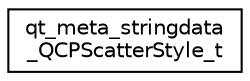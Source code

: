 digraph "Graphical Class Hierarchy"
{
  edge [fontname="Helvetica",fontsize="10",labelfontname="Helvetica",labelfontsize="10"];
  node [fontname="Helvetica",fontsize="10",shape=record];
  rankdir="LR";
  Node1 [label="qt_meta_stringdata\l_QCPScatterStyle_t",height=0.2,width=0.4,color="black", fillcolor="white", style="filled",URL="$structqt__meta__stringdata___q_c_p_scatter_style__t.html"];
}
